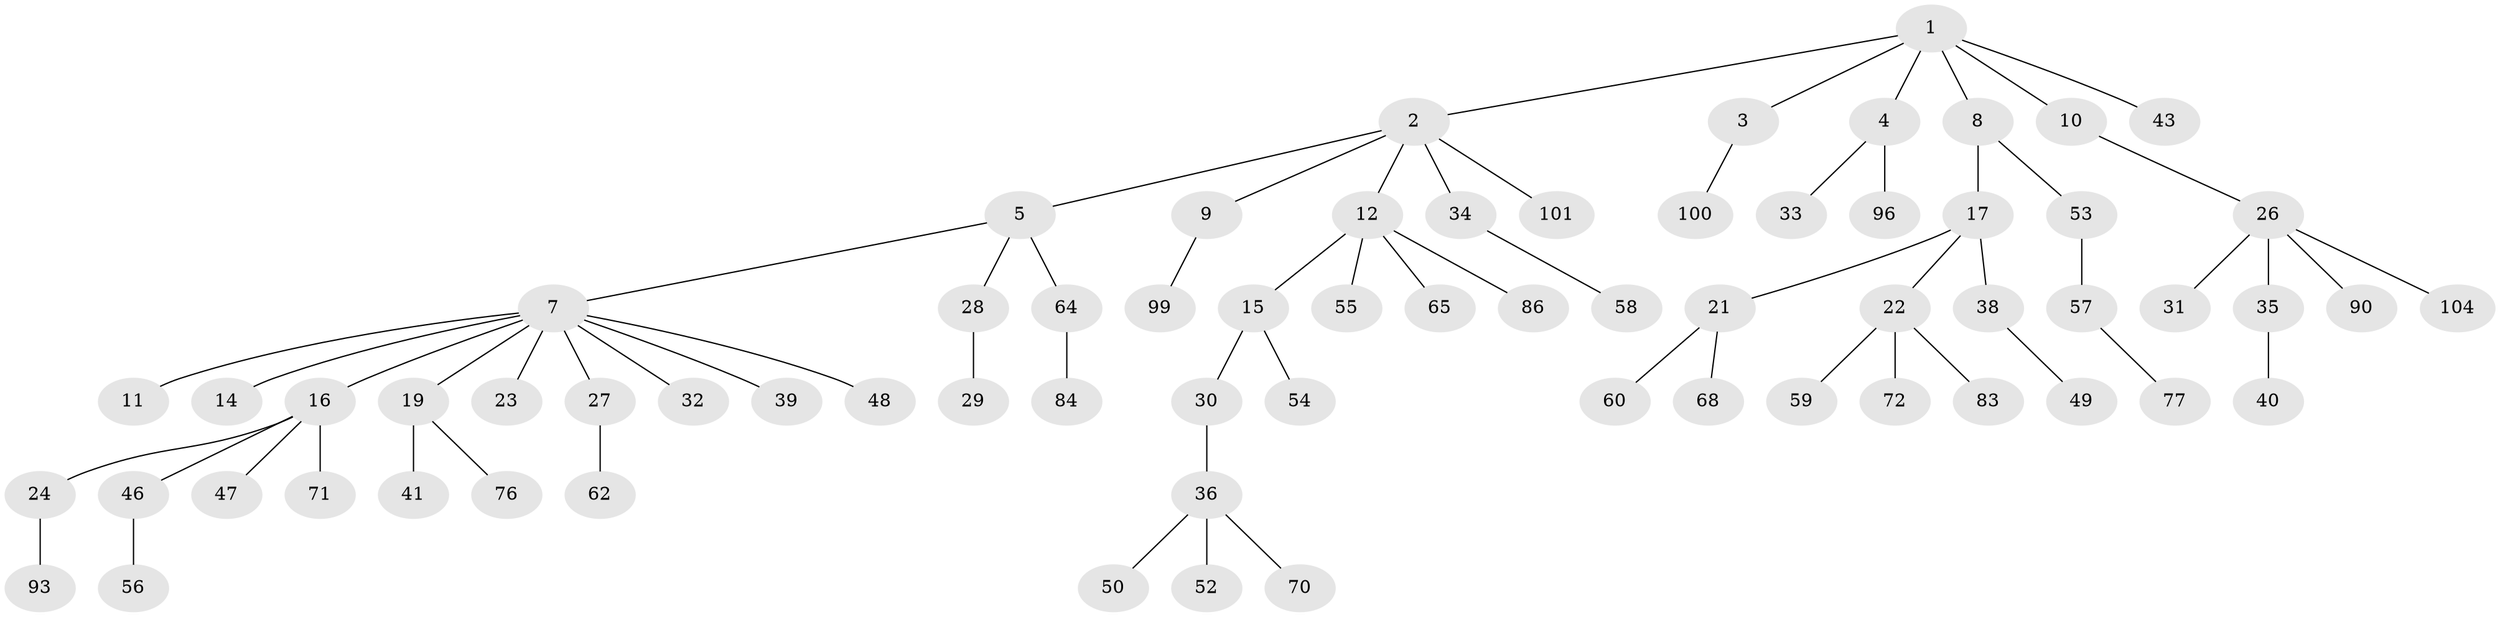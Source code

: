 // Generated by graph-tools (version 1.1) at 2025/52/02/27/25 19:52:10]
// undirected, 69 vertices, 68 edges
graph export_dot {
graph [start="1"]
  node [color=gray90,style=filled];
  1 [super="+6"];
  2 [super="+13"];
  3 [super="+88"];
  4 [super="+63"];
  5 [super="+103"];
  7 [super="+75"];
  8 [super="+18"];
  9 [super="+42"];
  10;
  11;
  12 [super="+37"];
  14;
  15 [super="+69"];
  16 [super="+94"];
  17 [super="+20"];
  19 [super="+67"];
  21 [super="+89"];
  22 [super="+25"];
  23;
  24 [super="+80"];
  26 [super="+51"];
  27 [super="+87"];
  28 [super="+45"];
  29;
  30;
  31;
  32 [super="+82"];
  33 [super="+61"];
  34;
  35;
  36 [super="+44"];
  38;
  39 [super="+74"];
  40 [super="+79"];
  41 [super="+66"];
  43 [super="+78"];
  46;
  47;
  48;
  49 [super="+73"];
  50;
  52;
  53 [super="+92"];
  54;
  55;
  56 [super="+81"];
  57;
  58;
  59 [super="+102"];
  60;
  62;
  64;
  65 [super="+91"];
  68;
  70 [super="+95"];
  71 [super="+85"];
  72;
  76;
  77 [super="+97"];
  83;
  84;
  86;
  90 [super="+98"];
  93;
  96;
  99;
  100;
  101;
  104;
  1 -- 2;
  1 -- 3;
  1 -- 4;
  1 -- 10;
  1 -- 43;
  1 -- 8;
  2 -- 5;
  2 -- 9;
  2 -- 12;
  2 -- 34;
  2 -- 101;
  3 -- 100;
  4 -- 33;
  4 -- 96;
  5 -- 7;
  5 -- 28;
  5 -- 64;
  7 -- 11;
  7 -- 14;
  7 -- 16;
  7 -- 19;
  7 -- 23;
  7 -- 27;
  7 -- 32;
  7 -- 39;
  7 -- 48;
  8 -- 17;
  8 -- 53;
  9 -- 99;
  10 -- 26;
  12 -- 15;
  12 -- 55;
  12 -- 65;
  12 -- 86;
  15 -- 30;
  15 -- 54;
  16 -- 24;
  16 -- 46;
  16 -- 47;
  16 -- 71;
  17 -- 21;
  17 -- 38;
  17 -- 22;
  19 -- 41;
  19 -- 76;
  21 -- 60;
  21 -- 68;
  22 -- 72;
  22 -- 83;
  22 -- 59;
  24 -- 93;
  26 -- 31;
  26 -- 35;
  26 -- 104;
  26 -- 90;
  27 -- 62;
  28 -- 29;
  30 -- 36;
  34 -- 58;
  35 -- 40;
  36 -- 52;
  36 -- 70;
  36 -- 50;
  38 -- 49;
  46 -- 56;
  53 -- 57;
  57 -- 77;
  64 -- 84;
}
